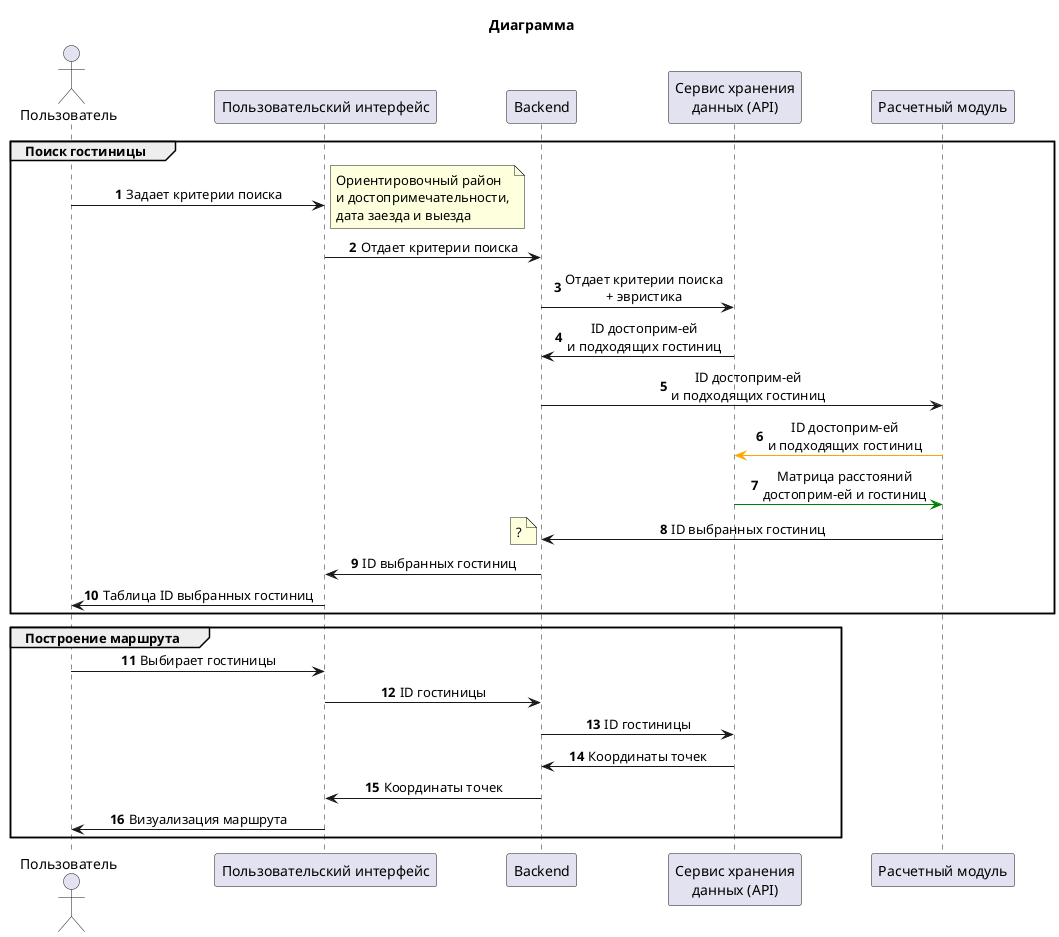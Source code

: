 @startuml логика_системы
autonumber
skinparam sequence {
    MessageAlignment center
    ParticipantPadding 30
} 
Actor "Пользователь" as user order 1
participant "Пользовательский интерфейс" as ui order 2
participant "Backend" as backend order 3
participant "Сервис хранения\nданных (API)" as db_api order 4 
participant "Расчетный модуль" as module order 5

title Диаграмма

Group Поиск гостиницы
    user -> ui : Задает критерии поиска
    note right: Ориентировочный район\nи достопримечательности,\nдата заезда и выезда
    ui -> backend : Отдает критерии поиска
    backend -> db_api : Отдает критерии поиска\n+ эвристика
    backend <- db_api : ID достоприм-ей\nи подходящих гостиниц
    backend -> module : ID достоприм-ей\nи подходящих гостиниц
    module -[#Orange]> db_api : ID достоприм-ей\nи подходящих гостиниц
    db_api -[#green]> module : Матрица расстояний\nдостоприм-ей и гостиниц
    module -> backend : ID выбранных гостиниц
    note left: ?
    backend -> ui : ID выбранных гостиниц
    ui -> user : Таблица ID выбранных гостиниц
end

Group Построение маршрута
    user -> ui : Выбирает гостиницы
    ui -> backend : ID гостиницы
    backend -> db_api : ID гостиницы
    backend <- db_api : Координаты точек
    ui <- backend : Координаты точек
    user <- ui : Визуализация маршрута
end

@enduml
